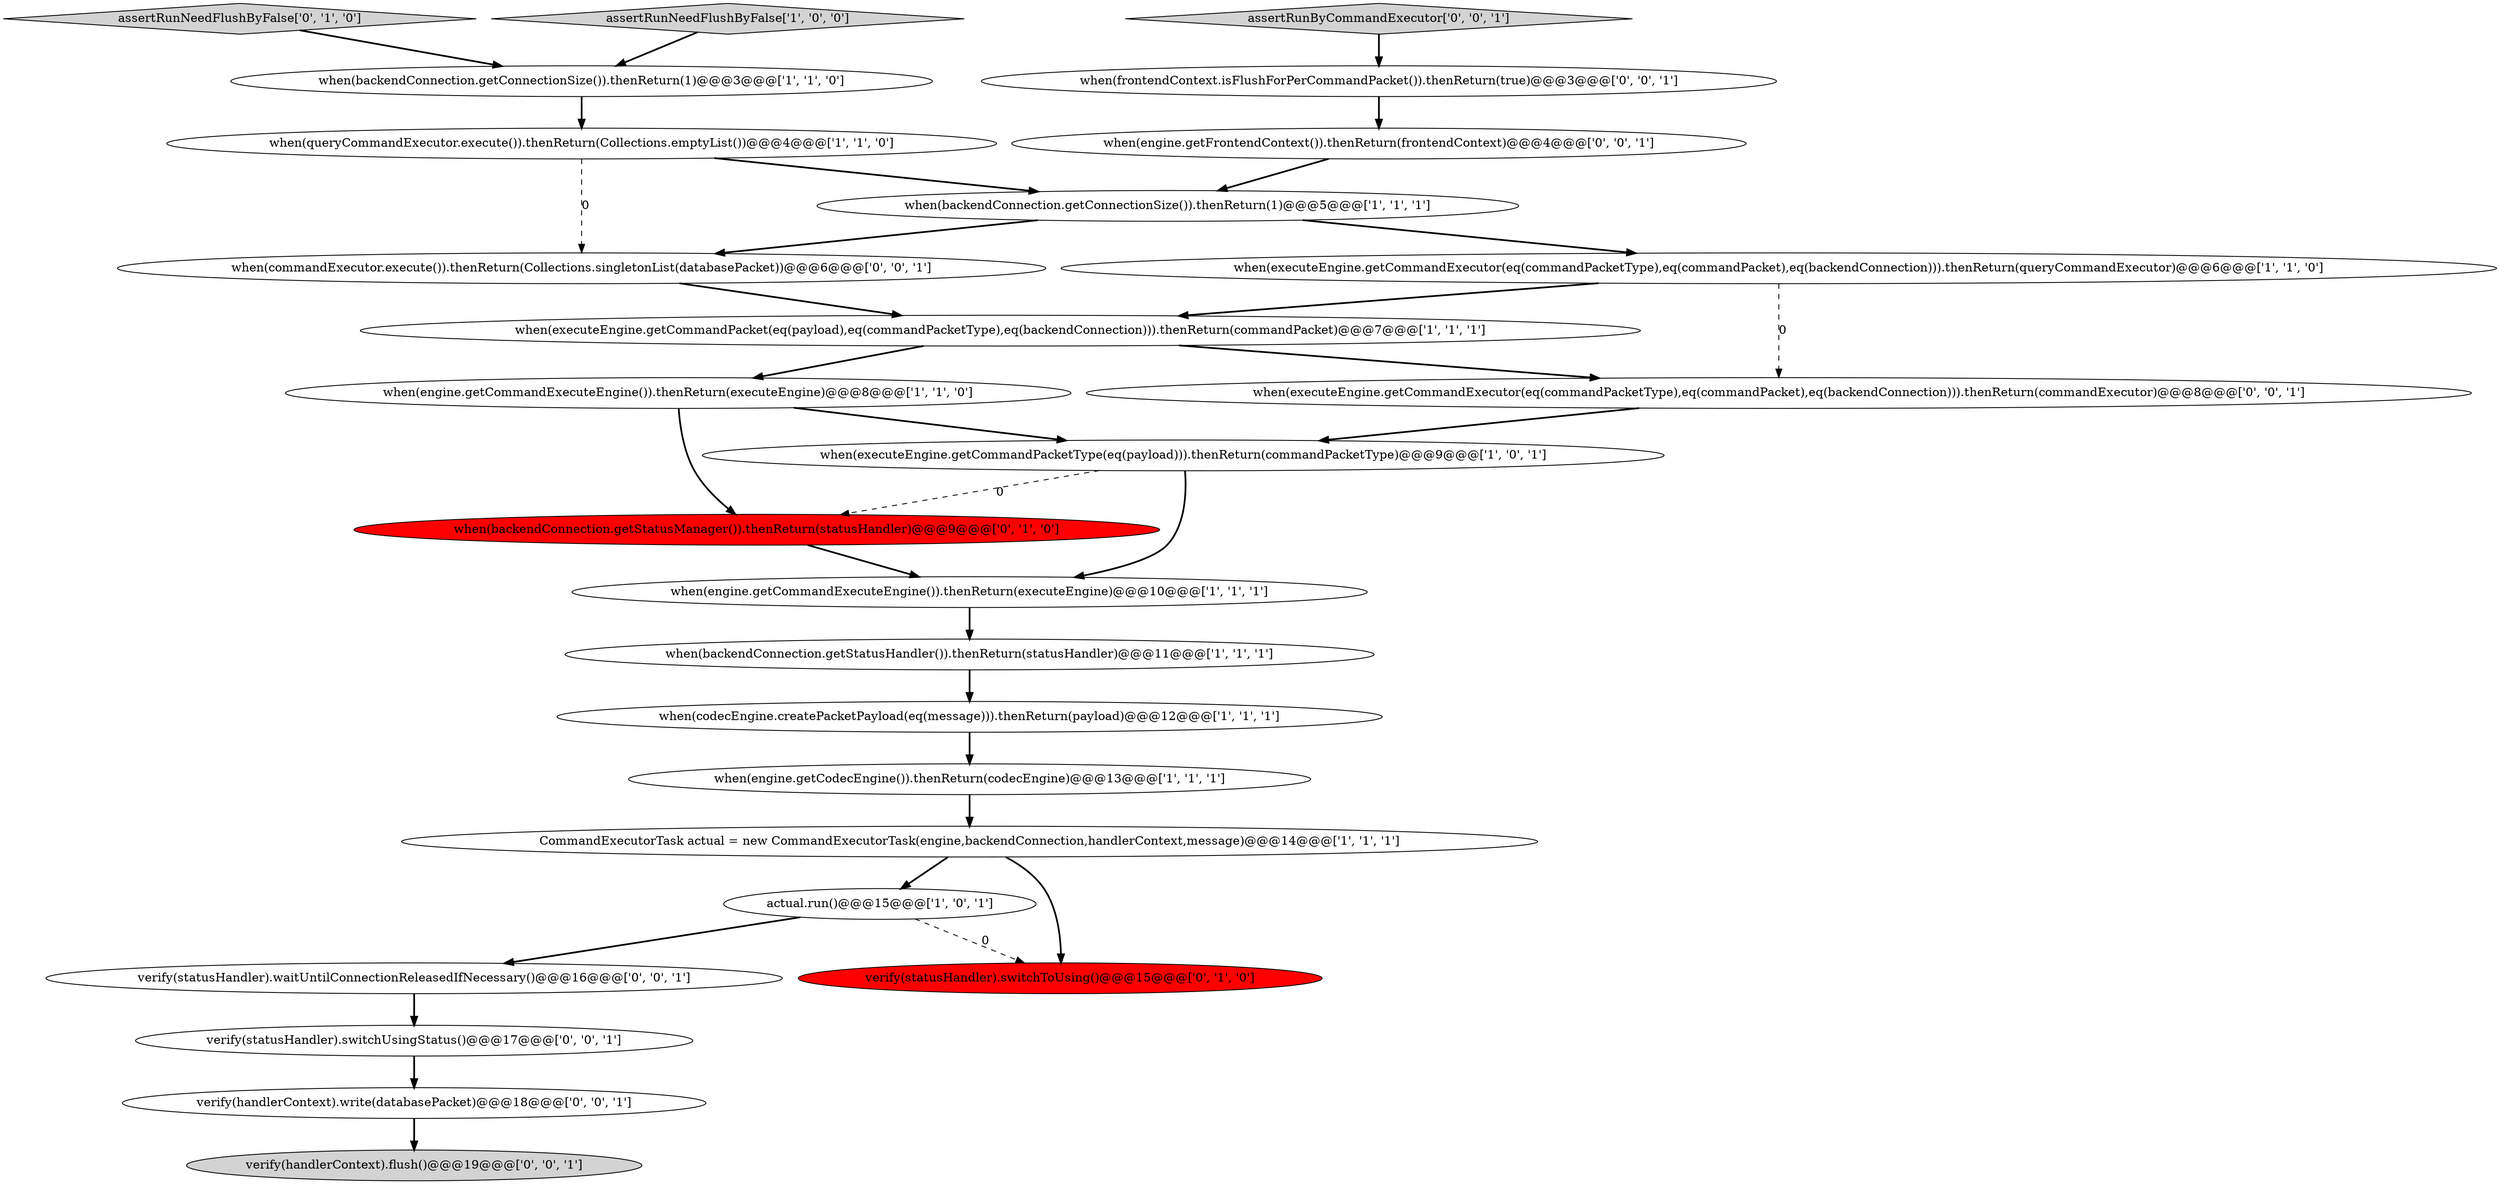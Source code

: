 digraph {
23 [style = filled, label = "verify(statusHandler).switchUsingStatus()@@@17@@@['0', '0', '1']", fillcolor = white, shape = ellipse image = "AAA0AAABBB3BBB"];
20 [style = filled, label = "when(executeEngine.getCommandExecutor(eq(commandPacketType),eq(commandPacket),eq(backendConnection))).thenReturn(commandExecutor)@@@8@@@['0', '0', '1']", fillcolor = white, shape = ellipse image = "AAA0AAABBB3BBB"];
4 [style = filled, label = "actual.run()@@@15@@@['1', '0', '1']", fillcolor = white, shape = ellipse image = "AAA0AAABBB1BBB"];
13 [style = filled, label = "when(engine.getCommandExecuteEngine()).thenReturn(executeEngine)@@@10@@@['1', '1', '1']", fillcolor = white, shape = ellipse image = "AAA0AAABBB1BBB"];
16 [style = filled, label = "when(backendConnection.getStatusManager()).thenReturn(statusHandler)@@@9@@@['0', '1', '0']", fillcolor = red, shape = ellipse image = "AAA1AAABBB2BBB"];
8 [style = filled, label = "CommandExecutorTask actual = new CommandExecutorTask(engine,backendConnection,handlerContext,message)@@@14@@@['1', '1', '1']", fillcolor = white, shape = ellipse image = "AAA0AAABBB1BBB"];
0 [style = filled, label = "when(codecEngine.createPacketPayload(eq(message))).thenReturn(payload)@@@12@@@['1', '1', '1']", fillcolor = white, shape = ellipse image = "AAA0AAABBB1BBB"];
3 [style = filled, label = "when(backendConnection.getStatusHandler()).thenReturn(statusHandler)@@@11@@@['1', '1', '1']", fillcolor = white, shape = ellipse image = "AAA0AAABBB1BBB"];
22 [style = filled, label = "verify(handlerContext).write(databasePacket)@@@18@@@['0', '0', '1']", fillcolor = white, shape = ellipse image = "AAA0AAABBB3BBB"];
9 [style = filled, label = "when(executeEngine.getCommandPacket(eq(payload),eq(commandPacketType),eq(backendConnection))).thenReturn(commandPacket)@@@7@@@['1', '1', '1']", fillcolor = white, shape = ellipse image = "AAA0AAABBB1BBB"];
19 [style = filled, label = "when(commandExecutor.execute()).thenReturn(Collections.singletonList(databasePacket))@@@6@@@['0', '0', '1']", fillcolor = white, shape = ellipse image = "AAA0AAABBB3BBB"];
25 [style = filled, label = "assertRunByCommandExecutor['0', '0', '1']", fillcolor = lightgray, shape = diamond image = "AAA0AAABBB3BBB"];
7 [style = filled, label = "when(executeEngine.getCommandExecutor(eq(commandPacketType),eq(commandPacket),eq(backendConnection))).thenReturn(queryCommandExecutor)@@@6@@@['1', '1', '0']", fillcolor = white, shape = ellipse image = "AAA0AAABBB1BBB"];
17 [style = filled, label = "verify(handlerContext).flush()@@@19@@@['0', '0', '1']", fillcolor = lightgray, shape = ellipse image = "AAA0AAABBB3BBB"];
1 [style = filled, label = "when(engine.getCommandExecuteEngine()).thenReturn(executeEngine)@@@8@@@['1', '1', '0']", fillcolor = white, shape = ellipse image = "AAA0AAABBB1BBB"];
24 [style = filled, label = "when(frontendContext.isFlushForPerCommandPacket()).thenReturn(true)@@@3@@@['0', '0', '1']", fillcolor = white, shape = ellipse image = "AAA0AAABBB3BBB"];
12 [style = filled, label = "when(backendConnection.getConnectionSize()).thenReturn(1)@@@3@@@['1', '1', '0']", fillcolor = white, shape = ellipse image = "AAA0AAABBB1BBB"];
11 [style = filled, label = "when(engine.getCodecEngine()).thenReturn(codecEngine)@@@13@@@['1', '1', '1']", fillcolor = white, shape = ellipse image = "AAA0AAABBB1BBB"];
15 [style = filled, label = "verify(statusHandler).switchToUsing()@@@15@@@['0', '1', '0']", fillcolor = red, shape = ellipse image = "AAA1AAABBB2BBB"];
18 [style = filled, label = "verify(statusHandler).waitUntilConnectionReleasedIfNecessary()@@@16@@@['0', '0', '1']", fillcolor = white, shape = ellipse image = "AAA0AAABBB3BBB"];
6 [style = filled, label = "when(backendConnection.getConnectionSize()).thenReturn(1)@@@5@@@['1', '1', '1']", fillcolor = white, shape = ellipse image = "AAA0AAABBB1BBB"];
5 [style = filled, label = "when(executeEngine.getCommandPacketType(eq(payload))).thenReturn(commandPacketType)@@@9@@@['1', '0', '1']", fillcolor = white, shape = ellipse image = "AAA0AAABBB1BBB"];
2 [style = filled, label = "assertRunNeedFlushByFalse['1', '0', '0']", fillcolor = lightgray, shape = diamond image = "AAA0AAABBB1BBB"];
10 [style = filled, label = "when(queryCommandExecutor.execute()).thenReturn(Collections.emptyList())@@@4@@@['1', '1', '0']", fillcolor = white, shape = ellipse image = "AAA0AAABBB1BBB"];
14 [style = filled, label = "assertRunNeedFlushByFalse['0', '1', '0']", fillcolor = lightgray, shape = diamond image = "AAA0AAABBB2BBB"];
21 [style = filled, label = "when(engine.getFrontendContext()).thenReturn(frontendContext)@@@4@@@['0', '0', '1']", fillcolor = white, shape = ellipse image = "AAA0AAABBB3BBB"];
1->5 [style = bold, label=""];
16->13 [style = bold, label=""];
8->15 [style = bold, label=""];
18->23 [style = bold, label=""];
21->6 [style = bold, label=""];
10->19 [style = dashed, label="0"];
7->20 [style = dashed, label="0"];
0->11 [style = bold, label=""];
9->20 [style = bold, label=""];
4->18 [style = bold, label=""];
6->19 [style = bold, label=""];
10->6 [style = bold, label=""];
3->0 [style = bold, label=""];
2->12 [style = bold, label=""];
20->5 [style = bold, label=""];
5->16 [style = dashed, label="0"];
7->9 [style = bold, label=""];
25->24 [style = bold, label=""];
12->10 [style = bold, label=""];
23->22 [style = bold, label=""];
13->3 [style = bold, label=""];
24->21 [style = bold, label=""];
19->9 [style = bold, label=""];
1->16 [style = bold, label=""];
4->15 [style = dashed, label="0"];
5->13 [style = bold, label=""];
14->12 [style = bold, label=""];
22->17 [style = bold, label=""];
11->8 [style = bold, label=""];
8->4 [style = bold, label=""];
9->1 [style = bold, label=""];
6->7 [style = bold, label=""];
}
